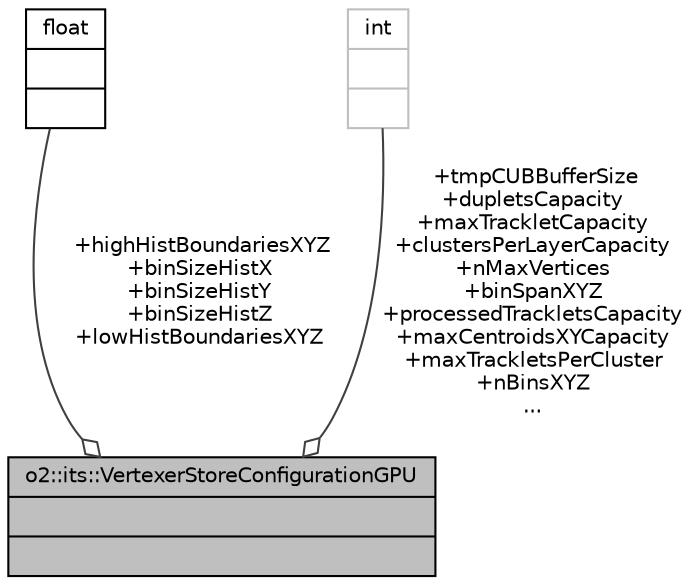 digraph "o2::its::VertexerStoreConfigurationGPU"
{
 // INTERACTIVE_SVG=YES
  bgcolor="transparent";
  edge [fontname="Helvetica",fontsize="10",labelfontname="Helvetica",labelfontsize="10"];
  node [fontname="Helvetica",fontsize="10",shape=record];
  Node1 [label="{o2::its::VertexerStoreConfigurationGPU\n||}",height=0.2,width=0.4,color="black", fillcolor="grey75", style="filled", fontcolor="black"];
  Node2 -> Node1 [color="grey25",fontsize="10",style="solid",label=" +highHistBoundariesXYZ\n+binSizeHistX\n+binSizeHistY\n+binSizeHistZ\n+lowHistBoundariesXYZ" ,arrowhead="odiamond",fontname="Helvetica"];
  Node2 [label="{float\n||}",height=0.2,width=0.4,color="black",URL="$d4/dc3/classfloat.html"];
  Node3 -> Node1 [color="grey25",fontsize="10",style="solid",label=" +tmpCUBBufferSize\n+dupletsCapacity\n+maxTrackletCapacity\n+clustersPerLayerCapacity\n+nMaxVertices\n+binSpanXYZ\n+processedTrackletsCapacity\n+maxCentroidsXYCapacity\n+maxTrackletsPerCluster\n+nBinsXYZ\n..." ,arrowhead="odiamond",fontname="Helvetica"];
  Node3 [label="{int\n||}",height=0.2,width=0.4,color="grey75"];
}
